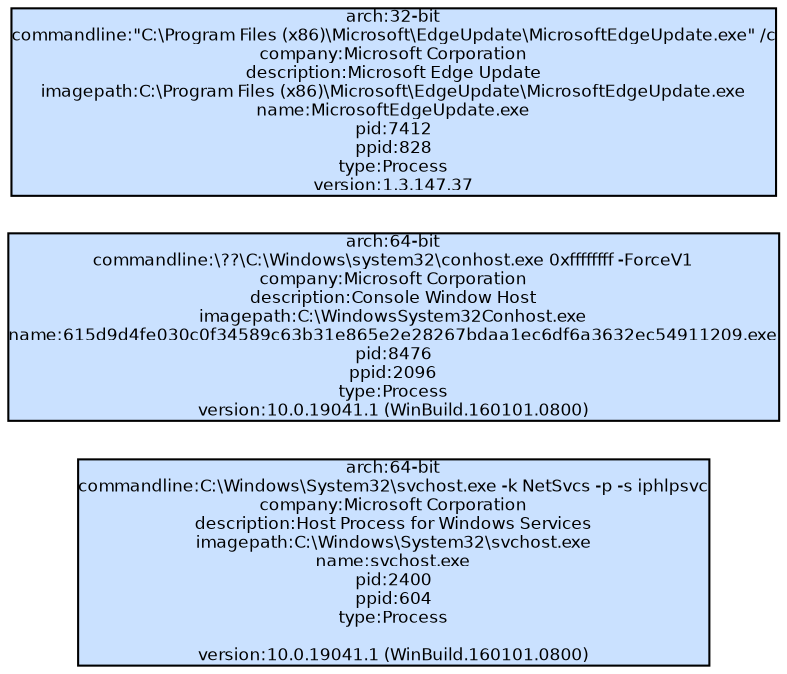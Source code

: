 digraph spade2dot {
graph [rankdir = "RL"];
node [fontname="Helvetica" fontsize="8" style="filled" margin="0.0,0.0"];
edge [fontname="Helvetica" fontsize="8"];
"f0f914ed76209d8b4bd41e44feab807d" [label="arch:64-bit\ncommandline:C:\\Windows\\System32\\svchost.exe -k NetSvcs -p -s iphlpsvc\ncompany:Microsoft Corporation\ndescription:Host Process for Windows Services\nimagepath:C:\\Windows\\System32\\svchost.exe\nname:svchost.exe\npid:2400\nppid:604\ntype:Process
\nversion:10.0.19041.1 (WinBuild.160101.0800)" shape="box" fillcolor="lightsteelblue1"];
"47d49ac2d3c5bb33137106f9c3b91e35" [label="arch:64-bit\ncommandline:\\??\\C:\\Windows\\system32\\conhost.exe 0xffffffff -ForceV1\ncompany:Microsoft Corporation\ndescription:Console Window Host\nimagepath:C:\\Windows\System32\Conhost.exe\nname:615d9d4fe030c0f34589c63b31e865e2e28267bdaa1ec6df6a3632ec54911209.exe\npid:8476\nppid:2096\ntype:Process\nversion:10.0.19041.1 (WinBuild.160101.0800)" shape="box" fillcolor="lightsteelblue1"];
"01cfcdcfb41e5095763c74d2aa3968d1" [label="arch:32-bit\ncommandline:\"C:\\Program Files (x86)\\Microsoft\\EdgeUpdate\\MicrosoftEdgeUpdate.exe\" /c\ncompany:Microsoft Corporation\ndescription:Microsoft Edge Update\nimagepath:C:\\Program Files (x86)\\Microsoft\\EdgeUpdate\\MicrosoftEdgeUpdate.exe\nname:MicrosoftEdgeUpdate.exe\npid:7412\nppid:828\ntype:Process\nversion:1.3.147.37" shape="box" fillcolor="lightsteelblue1"];
}
